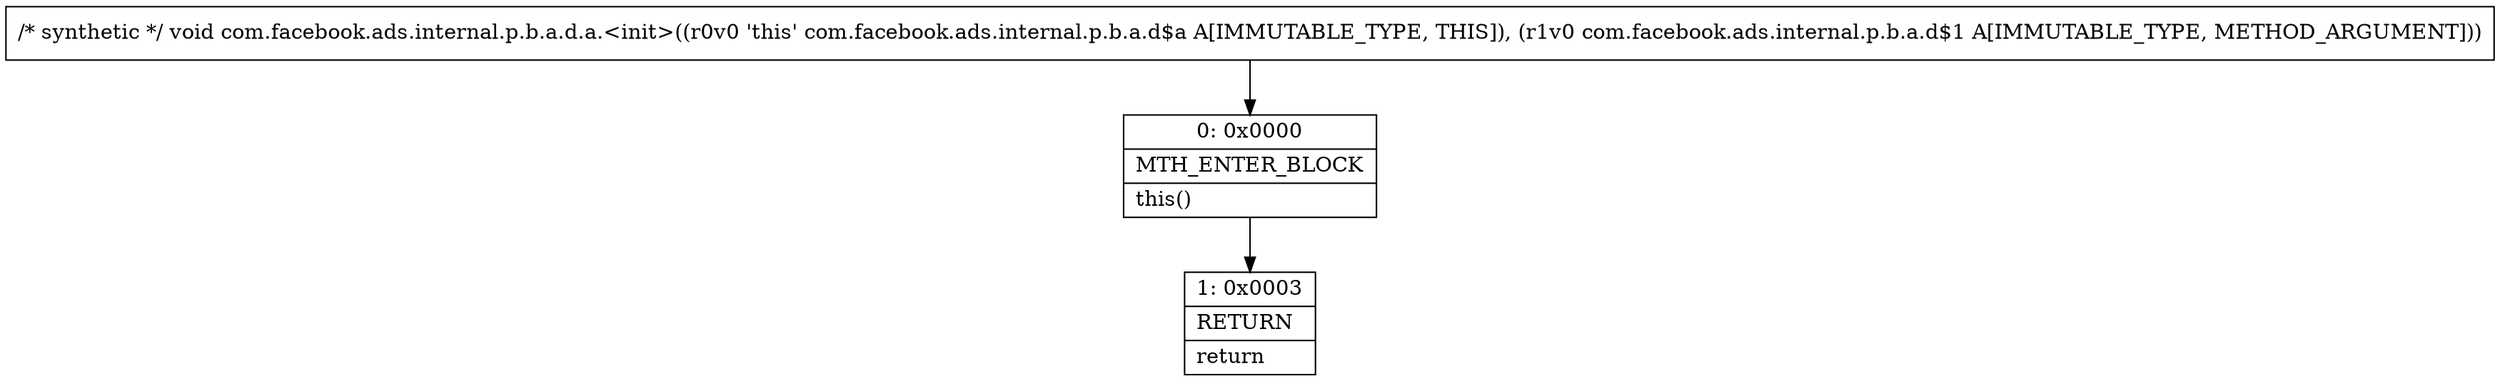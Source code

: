 digraph "CFG forcom.facebook.ads.internal.p.b.a.d.a.\<init\>(Lcom\/facebook\/ads\/internal\/p\/b\/a\/d$1;)V" {
Node_0 [shape=record,label="{0\:\ 0x0000|MTH_ENTER_BLOCK\l|this()\l}"];
Node_1 [shape=record,label="{1\:\ 0x0003|RETURN\l|return\l}"];
MethodNode[shape=record,label="{\/* synthetic *\/ void com.facebook.ads.internal.p.b.a.d.a.\<init\>((r0v0 'this' com.facebook.ads.internal.p.b.a.d$a A[IMMUTABLE_TYPE, THIS]), (r1v0 com.facebook.ads.internal.p.b.a.d$1 A[IMMUTABLE_TYPE, METHOD_ARGUMENT])) }"];
MethodNode -> Node_0;
Node_0 -> Node_1;
}

